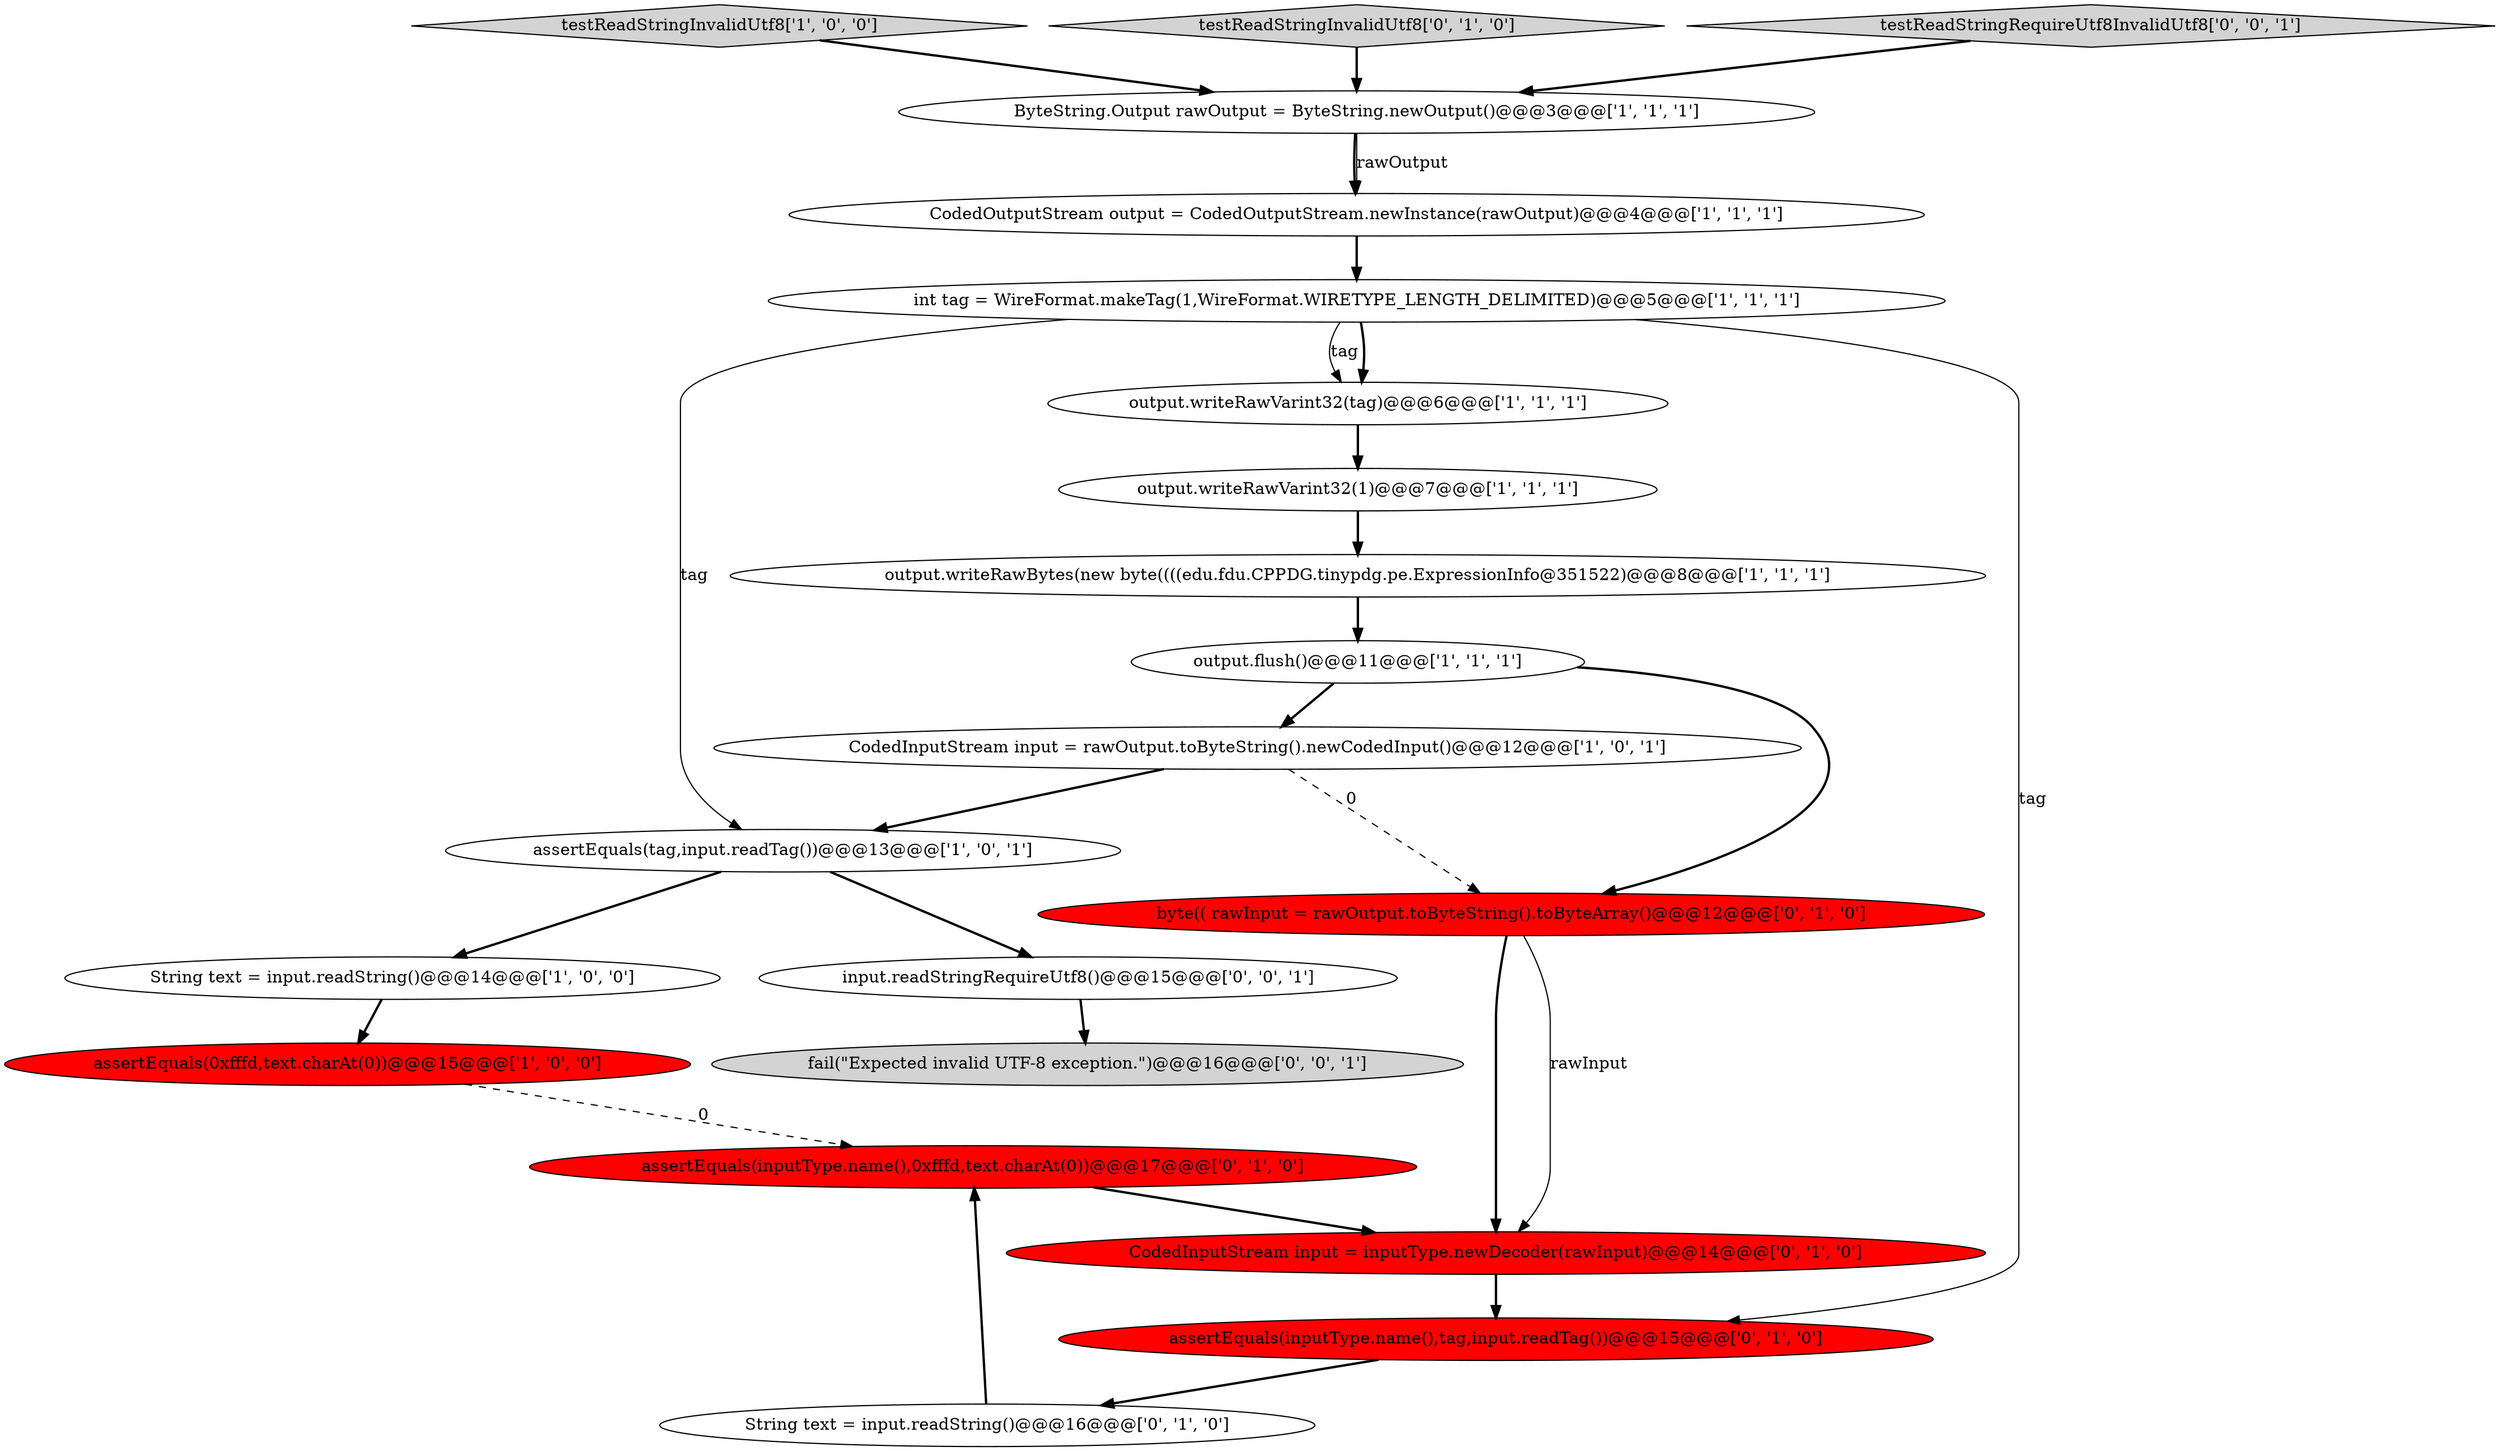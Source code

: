 digraph {
2 [style = filled, label = "assertEquals(0xfffd,text.charAt(0))@@@15@@@['1', '0', '0']", fillcolor = red, shape = ellipse image = "AAA1AAABBB1BBB"];
1 [style = filled, label = "output.flush()@@@11@@@['1', '1', '1']", fillcolor = white, shape = ellipse image = "AAA0AAABBB1BBB"];
7 [style = filled, label = "CodedInputStream input = rawOutput.toByteString().newCodedInput()@@@12@@@['1', '0', '1']", fillcolor = white, shape = ellipse image = "AAA0AAABBB1BBB"];
5 [style = filled, label = "String text = input.readString()@@@14@@@['1', '0', '0']", fillcolor = white, shape = ellipse image = "AAA0AAABBB1BBB"];
11 [style = filled, label = "testReadStringInvalidUtf8['1', '0', '0']", fillcolor = lightgray, shape = diamond image = "AAA0AAABBB1BBB"];
8 [style = filled, label = "assertEquals(tag,input.readTag())@@@13@@@['1', '0', '1']", fillcolor = white, shape = ellipse image = "AAA0AAABBB1BBB"];
15 [style = filled, label = "String text = input.readString()@@@16@@@['0', '1', '0']", fillcolor = white, shape = ellipse image = "AAA0AAABBB2BBB"];
13 [style = filled, label = "assertEquals(inputType.name(),0xfffd,text.charAt(0))@@@17@@@['0', '1', '0']", fillcolor = red, shape = ellipse image = "AAA1AAABBB2BBB"];
3 [style = filled, label = "output.writeRawBytes(new byte((((edu.fdu.CPPDG.tinypdg.pe.ExpressionInfo@351522)@@@8@@@['1', '1', '1']", fillcolor = white, shape = ellipse image = "AAA0AAABBB1BBB"];
12 [style = filled, label = "testReadStringInvalidUtf8['0', '1', '0']", fillcolor = lightgray, shape = diamond image = "AAA0AAABBB2BBB"];
4 [style = filled, label = "output.writeRawVarint32(1)@@@7@@@['1', '1', '1']", fillcolor = white, shape = ellipse image = "AAA0AAABBB1BBB"];
20 [style = filled, label = "fail(\"Expected invalid UTF-8 exception.\")@@@16@@@['0', '0', '1']", fillcolor = lightgray, shape = ellipse image = "AAA0AAABBB3BBB"];
17 [style = filled, label = "CodedInputStream input = inputType.newDecoder(rawInput)@@@14@@@['0', '1', '0']", fillcolor = red, shape = ellipse image = "AAA1AAABBB2BBB"];
0 [style = filled, label = "int tag = WireFormat.makeTag(1,WireFormat.WIRETYPE_LENGTH_DELIMITED)@@@5@@@['1', '1', '1']", fillcolor = white, shape = ellipse image = "AAA0AAABBB1BBB"];
6 [style = filled, label = "CodedOutputStream output = CodedOutputStream.newInstance(rawOutput)@@@4@@@['1', '1', '1']", fillcolor = white, shape = ellipse image = "AAA0AAABBB1BBB"];
19 [style = filled, label = "testReadStringRequireUtf8InvalidUtf8['0', '0', '1']", fillcolor = lightgray, shape = diamond image = "AAA0AAABBB3BBB"];
16 [style = filled, label = "assertEquals(inputType.name(),tag,input.readTag())@@@15@@@['0', '1', '0']", fillcolor = red, shape = ellipse image = "AAA1AAABBB2BBB"];
10 [style = filled, label = "ByteString.Output rawOutput = ByteString.newOutput()@@@3@@@['1', '1', '1']", fillcolor = white, shape = ellipse image = "AAA0AAABBB1BBB"];
14 [style = filled, label = "byte(( rawInput = rawOutput.toByteString().toByteArray()@@@12@@@['0', '1', '0']", fillcolor = red, shape = ellipse image = "AAA1AAABBB2BBB"];
9 [style = filled, label = "output.writeRawVarint32(tag)@@@6@@@['1', '1', '1']", fillcolor = white, shape = ellipse image = "AAA0AAABBB1BBB"];
18 [style = filled, label = "input.readStringRequireUtf8()@@@15@@@['0', '0', '1']", fillcolor = white, shape = ellipse image = "AAA0AAABBB3BBB"];
16->15 [style = bold, label=""];
4->3 [style = bold, label=""];
0->9 [style = bold, label=""];
15->13 [style = bold, label=""];
0->16 [style = solid, label="tag"];
3->1 [style = bold, label=""];
8->18 [style = bold, label=""];
7->14 [style = dashed, label="0"];
9->4 [style = bold, label=""];
14->17 [style = solid, label="rawInput"];
14->17 [style = bold, label=""];
19->10 [style = bold, label=""];
6->0 [style = bold, label=""];
7->8 [style = bold, label=""];
1->7 [style = bold, label=""];
10->6 [style = bold, label=""];
13->17 [style = bold, label=""];
5->2 [style = bold, label=""];
18->20 [style = bold, label=""];
12->10 [style = bold, label=""];
8->5 [style = bold, label=""];
10->6 [style = solid, label="rawOutput"];
11->10 [style = bold, label=""];
2->13 [style = dashed, label="0"];
1->14 [style = bold, label=""];
0->8 [style = solid, label="tag"];
17->16 [style = bold, label=""];
0->9 [style = solid, label="tag"];
}
